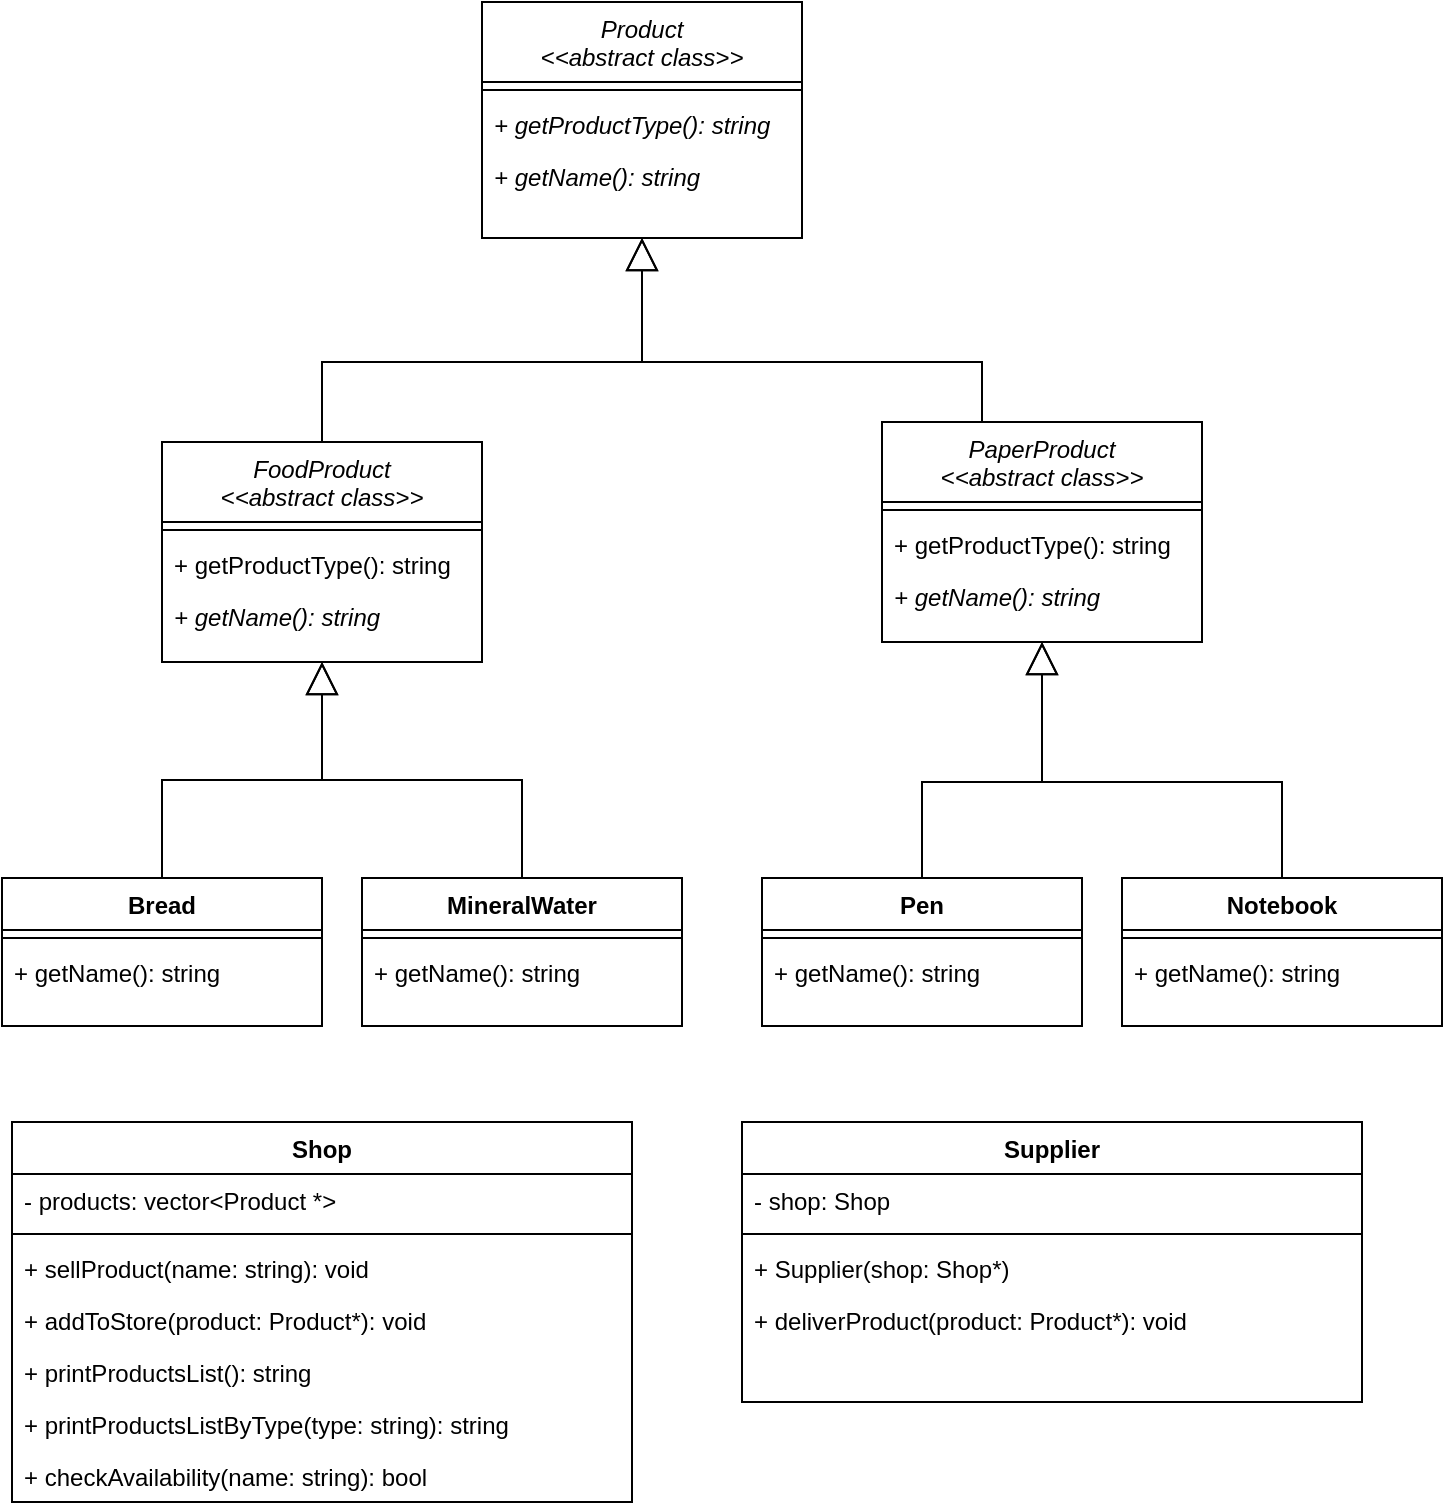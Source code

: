 <mxfile version="24.9.2">
  <diagram id="C5RBs43oDa-KdzZeNtuy" name="Page-1">
    <mxGraphModel dx="1434" dy="861" grid="1" gridSize="10" guides="1" tooltips="1" connect="1" arrows="1" fold="1" page="1" pageScale="1" pageWidth="827" pageHeight="1169" math="0" shadow="0">
      <root>
        <mxCell id="WIyWlLk6GJQsqaUBKTNV-0" />
        <mxCell id="WIyWlLk6GJQsqaUBKTNV-1" parent="WIyWlLk6GJQsqaUBKTNV-0" />
        <mxCell id="zkfFHV4jXpPFQw0GAbJ--0" value="Product&#xa;&lt;&lt;abstract class&gt;&gt;" style="swimlane;fontStyle=2;align=center;verticalAlign=top;childLayout=stackLayout;horizontal=1;startSize=40;horizontalStack=0;resizeParent=1;resizeLast=0;collapsible=1;marginBottom=0;rounded=0;shadow=0;strokeWidth=1;" parent="WIyWlLk6GJQsqaUBKTNV-1" vertex="1">
          <mxGeometry x="300" y="110" width="160" height="118" as="geometry">
            <mxRectangle x="230" y="140" width="160" height="26" as="alternateBounds" />
          </mxGeometry>
        </mxCell>
        <mxCell id="zkfFHV4jXpPFQw0GAbJ--4" value="" style="line;html=1;strokeWidth=1;align=left;verticalAlign=middle;spacingTop=-1;spacingLeft=3;spacingRight=3;rotatable=0;labelPosition=right;points=[];portConstraint=eastwest;" parent="zkfFHV4jXpPFQw0GAbJ--0" vertex="1">
          <mxGeometry y="40" width="160" height="8" as="geometry" />
        </mxCell>
        <mxCell id="zkfFHV4jXpPFQw0GAbJ--5" value="+ getProductType(): string" style="text;align=left;verticalAlign=top;spacingLeft=4;spacingRight=4;overflow=hidden;rotatable=0;points=[[0,0.5],[1,0.5]];portConstraint=eastwest;fontStyle=2" parent="zkfFHV4jXpPFQw0GAbJ--0" vertex="1">
          <mxGeometry y="48" width="160" height="26" as="geometry" />
        </mxCell>
        <mxCell id="FTCs0JcdHeKebHVgiMbl-0" value="+ getName(): string" style="text;align=left;verticalAlign=top;spacingLeft=4;spacingRight=4;overflow=hidden;rotatable=0;points=[[0,0.5],[1,0.5]];portConstraint=eastwest;fontStyle=2" parent="zkfFHV4jXpPFQw0GAbJ--0" vertex="1">
          <mxGeometry y="74" width="160" height="26" as="geometry" />
        </mxCell>
        <mxCell id="FTCs0JcdHeKebHVgiMbl-30" style="edgeStyle=orthogonalEdgeStyle;rounded=0;orthogonalLoop=1;jettySize=auto;html=1;endArrow=block;endFill=0;endSize=14;startSize=14;" parent="WIyWlLk6GJQsqaUBKTNV-1" source="FTCs0JcdHeKebHVgiMbl-1" target="zkfFHV4jXpPFQw0GAbJ--0" edge="1">
          <mxGeometry relative="1" as="geometry">
            <Array as="points">
              <mxPoint x="220" y="290" />
              <mxPoint x="380" y="290" />
            </Array>
          </mxGeometry>
        </mxCell>
        <mxCell id="FTCs0JcdHeKebHVgiMbl-1" value="FoodProduct&#xa;&lt;&lt;abstract class&gt;&gt;" style="swimlane;fontStyle=2;align=center;verticalAlign=top;childLayout=stackLayout;horizontal=1;startSize=40;horizontalStack=0;resizeParent=1;resizeLast=0;collapsible=1;marginBottom=0;rounded=0;shadow=0;strokeWidth=1;" parent="WIyWlLk6GJQsqaUBKTNV-1" vertex="1">
          <mxGeometry x="140" y="330" width="160" height="110" as="geometry">
            <mxRectangle x="230" y="140" width="160" height="26" as="alternateBounds" />
          </mxGeometry>
        </mxCell>
        <mxCell id="FTCs0JcdHeKebHVgiMbl-2" value="" style="line;html=1;strokeWidth=1;align=left;verticalAlign=middle;spacingTop=-1;spacingLeft=3;spacingRight=3;rotatable=0;labelPosition=right;points=[];portConstraint=eastwest;" parent="FTCs0JcdHeKebHVgiMbl-1" vertex="1">
          <mxGeometry y="40" width="160" height="8" as="geometry" />
        </mxCell>
        <mxCell id="FTCs0JcdHeKebHVgiMbl-3" value="+ getProductType(): string" style="text;align=left;verticalAlign=top;spacingLeft=4;spacingRight=4;overflow=hidden;rotatable=0;points=[[0,0.5],[1,0.5]];portConstraint=eastwest;fontStyle=0" parent="FTCs0JcdHeKebHVgiMbl-1" vertex="1">
          <mxGeometry y="48" width="160" height="26" as="geometry" />
        </mxCell>
        <mxCell id="FTCs0JcdHeKebHVgiMbl-4" value="+ getName(): string" style="text;align=left;verticalAlign=top;spacingLeft=4;spacingRight=4;overflow=hidden;rotatable=0;points=[[0,0.5],[1,0.5]];portConstraint=eastwest;fontStyle=2" parent="FTCs0JcdHeKebHVgiMbl-1" vertex="1">
          <mxGeometry y="74" width="160" height="26" as="geometry" />
        </mxCell>
        <mxCell id="FTCs0JcdHeKebHVgiMbl-32" style="edgeStyle=orthogonalEdgeStyle;rounded=0;orthogonalLoop=1;jettySize=auto;html=1;endArrow=block;endFill=0;endSize=14;startSize=14;" parent="WIyWlLk6GJQsqaUBKTNV-1" source="FTCs0JcdHeKebHVgiMbl-5" target="zkfFHV4jXpPFQw0GAbJ--0" edge="1">
          <mxGeometry relative="1" as="geometry">
            <Array as="points">
              <mxPoint x="550" y="290" />
              <mxPoint x="380" y="290" />
            </Array>
          </mxGeometry>
        </mxCell>
        <mxCell id="FTCs0JcdHeKebHVgiMbl-5" value="PaperProduct&#xa;&lt;&lt;abstract class&gt;&gt;" style="swimlane;fontStyle=2;align=center;verticalAlign=top;childLayout=stackLayout;horizontal=1;startSize=40;horizontalStack=0;resizeParent=1;resizeLast=0;collapsible=1;marginBottom=0;rounded=0;shadow=0;strokeWidth=1;" parent="WIyWlLk6GJQsqaUBKTNV-1" vertex="1">
          <mxGeometry x="500" y="320" width="160" height="110" as="geometry">
            <mxRectangle x="230" y="140" width="160" height="26" as="alternateBounds" />
          </mxGeometry>
        </mxCell>
        <mxCell id="FTCs0JcdHeKebHVgiMbl-6" value="" style="line;html=1;strokeWidth=1;align=left;verticalAlign=middle;spacingTop=-1;spacingLeft=3;spacingRight=3;rotatable=0;labelPosition=right;points=[];portConstraint=eastwest;" parent="FTCs0JcdHeKebHVgiMbl-5" vertex="1">
          <mxGeometry y="40" width="160" height="8" as="geometry" />
        </mxCell>
        <mxCell id="FTCs0JcdHeKebHVgiMbl-7" value="+ getProductType(): string" style="text;align=left;verticalAlign=top;spacingLeft=4;spacingRight=4;overflow=hidden;rotatable=0;points=[[0,0.5],[1,0.5]];portConstraint=eastwest;fontStyle=0" parent="FTCs0JcdHeKebHVgiMbl-5" vertex="1">
          <mxGeometry y="48" width="160" height="26" as="geometry" />
        </mxCell>
        <mxCell id="FTCs0JcdHeKebHVgiMbl-8" value="+ getName(): string" style="text;align=left;verticalAlign=top;spacingLeft=4;spacingRight=4;overflow=hidden;rotatable=0;points=[[0,0.5],[1,0.5]];portConstraint=eastwest;fontStyle=2" parent="FTCs0JcdHeKebHVgiMbl-5" vertex="1">
          <mxGeometry y="74" width="160" height="26" as="geometry" />
        </mxCell>
        <mxCell id="FTCs0JcdHeKebHVgiMbl-26" style="edgeStyle=orthogonalEdgeStyle;rounded=0;orthogonalLoop=1;jettySize=auto;html=1;endArrow=block;endFill=0;endSize=14;startSize=14;" parent="WIyWlLk6GJQsqaUBKTNV-1" source="FTCs0JcdHeKebHVgiMbl-13" target="FTCs0JcdHeKebHVgiMbl-1" edge="1">
          <mxGeometry relative="1" as="geometry" />
        </mxCell>
        <mxCell id="FTCs0JcdHeKebHVgiMbl-13" value="Bread" style="swimlane;fontStyle=1;align=center;verticalAlign=top;childLayout=stackLayout;horizontal=1;startSize=26;horizontalStack=0;resizeParent=1;resizeLast=0;collapsible=1;marginBottom=0;rounded=0;shadow=0;strokeWidth=1;" parent="WIyWlLk6GJQsqaUBKTNV-1" vertex="1">
          <mxGeometry x="60" y="548" width="160" height="74" as="geometry">
            <mxRectangle x="230" y="140" width="160" height="26" as="alternateBounds" />
          </mxGeometry>
        </mxCell>
        <mxCell id="FTCs0JcdHeKebHVgiMbl-14" value="" style="line;html=1;strokeWidth=1;align=left;verticalAlign=middle;spacingTop=-1;spacingLeft=3;spacingRight=3;rotatable=0;labelPosition=right;points=[];portConstraint=eastwest;" parent="FTCs0JcdHeKebHVgiMbl-13" vertex="1">
          <mxGeometry y="26" width="160" height="8" as="geometry" />
        </mxCell>
        <mxCell id="FTCs0JcdHeKebHVgiMbl-16" value="+ getName(): string" style="text;align=left;verticalAlign=top;spacingLeft=4;spacingRight=4;overflow=hidden;rotatable=0;points=[[0,0.5],[1,0.5]];portConstraint=eastwest;fontStyle=0" parent="FTCs0JcdHeKebHVgiMbl-13" vertex="1">
          <mxGeometry y="34" width="160" height="26" as="geometry" />
        </mxCell>
        <mxCell id="FTCs0JcdHeKebHVgiMbl-27" style="edgeStyle=orthogonalEdgeStyle;rounded=0;orthogonalLoop=1;jettySize=auto;html=1;endArrow=block;endFill=0;endSize=14;startSize=14;" parent="WIyWlLk6GJQsqaUBKTNV-1" source="FTCs0JcdHeKebHVgiMbl-17" target="FTCs0JcdHeKebHVgiMbl-1" edge="1">
          <mxGeometry relative="1" as="geometry" />
        </mxCell>
        <mxCell id="FTCs0JcdHeKebHVgiMbl-17" value="MineralWater" style="swimlane;fontStyle=1;align=center;verticalAlign=top;childLayout=stackLayout;horizontal=1;startSize=26;horizontalStack=0;resizeParent=1;resizeLast=0;collapsible=1;marginBottom=0;rounded=0;shadow=0;strokeWidth=1;" parent="WIyWlLk6GJQsqaUBKTNV-1" vertex="1">
          <mxGeometry x="240" y="548" width="160" height="74" as="geometry">
            <mxRectangle x="230" y="140" width="160" height="26" as="alternateBounds" />
          </mxGeometry>
        </mxCell>
        <mxCell id="FTCs0JcdHeKebHVgiMbl-18" value="" style="line;html=1;strokeWidth=1;align=left;verticalAlign=middle;spacingTop=-1;spacingLeft=3;spacingRight=3;rotatable=0;labelPosition=right;points=[];portConstraint=eastwest;" parent="FTCs0JcdHeKebHVgiMbl-17" vertex="1">
          <mxGeometry y="26" width="160" height="8" as="geometry" />
        </mxCell>
        <mxCell id="FTCs0JcdHeKebHVgiMbl-19" value="+ getName(): string" style="text;align=left;verticalAlign=top;spacingLeft=4;spacingRight=4;overflow=hidden;rotatable=0;points=[[0,0.5],[1,0.5]];portConstraint=eastwest;fontStyle=0" parent="FTCs0JcdHeKebHVgiMbl-17" vertex="1">
          <mxGeometry y="34" width="160" height="26" as="geometry" />
        </mxCell>
        <mxCell id="FTCs0JcdHeKebHVgiMbl-28" style="edgeStyle=orthogonalEdgeStyle;rounded=0;orthogonalLoop=1;jettySize=auto;html=1;endArrow=block;endFill=0;endSize=14;startSize=14;" parent="WIyWlLk6GJQsqaUBKTNV-1" source="FTCs0JcdHeKebHVgiMbl-20" target="FTCs0JcdHeKebHVgiMbl-5" edge="1">
          <mxGeometry relative="1" as="geometry">
            <Array as="points">
              <mxPoint x="520" y="500" />
              <mxPoint x="580" y="500" />
            </Array>
          </mxGeometry>
        </mxCell>
        <mxCell id="FTCs0JcdHeKebHVgiMbl-20" value="Pen" style="swimlane;fontStyle=1;align=center;verticalAlign=top;childLayout=stackLayout;horizontal=1;startSize=26;horizontalStack=0;resizeParent=1;resizeLast=0;collapsible=1;marginBottom=0;rounded=0;shadow=0;strokeWidth=1;" parent="WIyWlLk6GJQsqaUBKTNV-1" vertex="1">
          <mxGeometry x="440" y="548" width="160" height="74" as="geometry">
            <mxRectangle x="230" y="140" width="160" height="26" as="alternateBounds" />
          </mxGeometry>
        </mxCell>
        <mxCell id="FTCs0JcdHeKebHVgiMbl-21" value="" style="line;html=1;strokeWidth=1;align=left;verticalAlign=middle;spacingTop=-1;spacingLeft=3;spacingRight=3;rotatable=0;labelPosition=right;points=[];portConstraint=eastwest;" parent="FTCs0JcdHeKebHVgiMbl-20" vertex="1">
          <mxGeometry y="26" width="160" height="8" as="geometry" />
        </mxCell>
        <mxCell id="FTCs0JcdHeKebHVgiMbl-22" value="+ getName(): string" style="text;align=left;verticalAlign=top;spacingLeft=4;spacingRight=4;overflow=hidden;rotatable=0;points=[[0,0.5],[1,0.5]];portConstraint=eastwest;fontStyle=0" parent="FTCs0JcdHeKebHVgiMbl-20" vertex="1">
          <mxGeometry y="34" width="160" height="26" as="geometry" />
        </mxCell>
        <mxCell id="FTCs0JcdHeKebHVgiMbl-29" style="edgeStyle=orthogonalEdgeStyle;rounded=0;orthogonalLoop=1;jettySize=auto;html=1;endArrow=block;endFill=0;endSize=14;startSize=14;" parent="WIyWlLk6GJQsqaUBKTNV-1" source="FTCs0JcdHeKebHVgiMbl-23" target="FTCs0JcdHeKebHVgiMbl-5" edge="1">
          <mxGeometry relative="1" as="geometry">
            <Array as="points">
              <mxPoint x="700" y="500" />
              <mxPoint x="580" y="500" />
            </Array>
          </mxGeometry>
        </mxCell>
        <mxCell id="FTCs0JcdHeKebHVgiMbl-23" value="Notebook" style="swimlane;fontStyle=1;align=center;verticalAlign=top;childLayout=stackLayout;horizontal=1;startSize=26;horizontalStack=0;resizeParent=1;resizeLast=0;collapsible=1;marginBottom=0;rounded=0;shadow=0;strokeWidth=1;" parent="WIyWlLk6GJQsqaUBKTNV-1" vertex="1">
          <mxGeometry x="620" y="548" width="160" height="74" as="geometry">
            <mxRectangle x="230" y="140" width="160" height="26" as="alternateBounds" />
          </mxGeometry>
        </mxCell>
        <mxCell id="FTCs0JcdHeKebHVgiMbl-24" value="" style="line;html=1;strokeWidth=1;align=left;verticalAlign=middle;spacingTop=-1;spacingLeft=3;spacingRight=3;rotatable=0;labelPosition=right;points=[];portConstraint=eastwest;" parent="FTCs0JcdHeKebHVgiMbl-23" vertex="1">
          <mxGeometry y="26" width="160" height="8" as="geometry" />
        </mxCell>
        <mxCell id="FTCs0JcdHeKebHVgiMbl-25" value="+ getName(): string" style="text;align=left;verticalAlign=top;spacingLeft=4;spacingRight=4;overflow=hidden;rotatable=0;points=[[0,0.5],[1,0.5]];portConstraint=eastwest;fontStyle=0" parent="FTCs0JcdHeKebHVgiMbl-23" vertex="1">
          <mxGeometry y="34" width="160" height="26" as="geometry" />
        </mxCell>
        <mxCell id="FTCs0JcdHeKebHVgiMbl-34" value="Shop" style="swimlane;fontStyle=1;align=center;verticalAlign=top;childLayout=stackLayout;horizontal=1;startSize=26;horizontalStack=0;resizeParent=1;resizeLast=0;collapsible=1;marginBottom=0;rounded=0;shadow=0;strokeWidth=1;" parent="WIyWlLk6GJQsqaUBKTNV-1" vertex="1">
          <mxGeometry x="65" y="670" width="310" height="190" as="geometry">
            <mxRectangle x="230" y="140" width="160" height="26" as="alternateBounds" />
          </mxGeometry>
        </mxCell>
        <mxCell id="FTCs0JcdHeKebHVgiMbl-37" value="- products: vector&lt;Product *&gt;" style="text;align=left;verticalAlign=top;spacingLeft=4;spacingRight=4;overflow=hidden;rotatable=0;points=[[0,0.5],[1,0.5]];portConstraint=eastwest;fontStyle=0" parent="FTCs0JcdHeKebHVgiMbl-34" vertex="1">
          <mxGeometry y="26" width="310" height="26" as="geometry" />
        </mxCell>
        <mxCell id="FTCs0JcdHeKebHVgiMbl-35" value="" style="line;html=1;strokeWidth=1;align=left;verticalAlign=middle;spacingTop=-1;spacingLeft=3;spacingRight=3;rotatable=0;labelPosition=right;points=[];portConstraint=eastwest;" parent="FTCs0JcdHeKebHVgiMbl-34" vertex="1">
          <mxGeometry y="52" width="310" height="8" as="geometry" />
        </mxCell>
        <mxCell id="FTCs0JcdHeKebHVgiMbl-36" value="+ sellProduct(name: string): void" style="text;align=left;verticalAlign=top;spacingLeft=4;spacingRight=4;overflow=hidden;rotatable=0;points=[[0,0.5],[1,0.5]];portConstraint=eastwest;fontStyle=0" parent="FTCs0JcdHeKebHVgiMbl-34" vertex="1">
          <mxGeometry y="60" width="310" height="26" as="geometry" />
        </mxCell>
        <mxCell id="FTCs0JcdHeKebHVgiMbl-38" value="+ addToStore(product: Product*): void" style="text;align=left;verticalAlign=top;spacingLeft=4;spacingRight=4;overflow=hidden;rotatable=0;points=[[0,0.5],[1,0.5]];portConstraint=eastwest;fontStyle=0" parent="FTCs0JcdHeKebHVgiMbl-34" vertex="1">
          <mxGeometry y="86" width="310" height="26" as="geometry" />
        </mxCell>
        <mxCell id="FTCs0JcdHeKebHVgiMbl-39" value="+ printProductsList(): string" style="text;align=left;verticalAlign=top;spacingLeft=4;spacingRight=4;overflow=hidden;rotatable=0;points=[[0,0.5],[1,0.5]];portConstraint=eastwest;fontStyle=0" parent="FTCs0JcdHeKebHVgiMbl-34" vertex="1">
          <mxGeometry y="112" width="310" height="26" as="geometry" />
        </mxCell>
        <mxCell id="FTCs0JcdHeKebHVgiMbl-40" value="+ printProductsListByType(type: string): string" style="text;align=left;verticalAlign=top;spacingLeft=4;spacingRight=4;overflow=hidden;rotatable=0;points=[[0,0.5],[1,0.5]];portConstraint=eastwest;fontStyle=0" parent="FTCs0JcdHeKebHVgiMbl-34" vertex="1">
          <mxGeometry y="138" width="310" height="26" as="geometry" />
        </mxCell>
        <mxCell id="9wU-P88B4nebS9B6Yg7b-1" value="+ checkAvailability(name: string): bool" style="text;align=left;verticalAlign=top;spacingLeft=4;spacingRight=4;overflow=hidden;rotatable=0;points=[[0,0.5],[1,0.5]];portConstraint=eastwest;fontStyle=0" vertex="1" parent="FTCs0JcdHeKebHVgiMbl-34">
          <mxGeometry y="164" width="310" height="26" as="geometry" />
        </mxCell>
        <mxCell id="FTCs0JcdHeKebHVgiMbl-41" value="Supplier" style="swimlane;fontStyle=1;align=center;verticalAlign=top;childLayout=stackLayout;horizontal=1;startSize=26;horizontalStack=0;resizeParent=1;resizeLast=0;collapsible=1;marginBottom=0;rounded=0;shadow=0;strokeWidth=1;" parent="WIyWlLk6GJQsqaUBKTNV-1" vertex="1">
          <mxGeometry x="430" y="670" width="310" height="140" as="geometry">
            <mxRectangle x="230" y="140" width="160" height="26" as="alternateBounds" />
          </mxGeometry>
        </mxCell>
        <mxCell id="FTCs0JcdHeKebHVgiMbl-42" value="- shop: Shop" style="text;align=left;verticalAlign=top;spacingLeft=4;spacingRight=4;overflow=hidden;rotatable=0;points=[[0,0.5],[1,0.5]];portConstraint=eastwest;fontStyle=0" parent="FTCs0JcdHeKebHVgiMbl-41" vertex="1">
          <mxGeometry y="26" width="310" height="26" as="geometry" />
        </mxCell>
        <mxCell id="FTCs0JcdHeKebHVgiMbl-43" value="" style="line;html=1;strokeWidth=1;align=left;verticalAlign=middle;spacingTop=-1;spacingLeft=3;spacingRight=3;rotatable=0;labelPosition=right;points=[];portConstraint=eastwest;" parent="FTCs0JcdHeKebHVgiMbl-41" vertex="1">
          <mxGeometry y="52" width="310" height="8" as="geometry" />
        </mxCell>
        <mxCell id="FTCs0JcdHeKebHVgiMbl-44" value="+ Supplier(shop: Shop*)" style="text;align=left;verticalAlign=top;spacingLeft=4;spacingRight=4;overflow=hidden;rotatable=0;points=[[0,0.5],[1,0.5]];portConstraint=eastwest;fontStyle=0" parent="FTCs0JcdHeKebHVgiMbl-41" vertex="1">
          <mxGeometry y="60" width="310" height="26" as="geometry" />
        </mxCell>
        <mxCell id="FTCs0JcdHeKebHVgiMbl-45" value="+ deliverProduct(product: Product*): void" style="text;align=left;verticalAlign=top;spacingLeft=4;spacingRight=4;overflow=hidden;rotatable=0;points=[[0,0.5],[1,0.5]];portConstraint=eastwest;fontStyle=0" parent="FTCs0JcdHeKebHVgiMbl-41" vertex="1">
          <mxGeometry y="86" width="310" height="26" as="geometry" />
        </mxCell>
      </root>
    </mxGraphModel>
  </diagram>
</mxfile>
